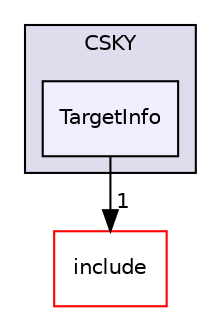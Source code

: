 digraph "lib/Target/CSKY/TargetInfo" {
  bgcolor=transparent;
  compound=true
  node [ fontsize="10", fontname="Helvetica"];
  edge [ labelfontsize="10", labelfontname="Helvetica"];
  subgraph clusterdir_dcd70ce1a510550738c4cebab1067f96 {
    graph [ bgcolor="#ddddee", pencolor="black", label="CSKY" fontname="Helvetica", fontsize="10", URL="dir_dcd70ce1a510550738c4cebab1067f96.html"]
  dir_3f997ebf07fe2df3798b8daf5e174160 [shape=box, label="TargetInfo", style="filled", fillcolor="#eeeeff", pencolor="black", URL="dir_3f997ebf07fe2df3798b8daf5e174160.html"];
  }
  dir_d44c64559bbebec7f509842c48db8b23 [shape=box label="include" color="red" URL="dir_d44c64559bbebec7f509842c48db8b23.html"];
  dir_3f997ebf07fe2df3798b8daf5e174160->dir_d44c64559bbebec7f509842c48db8b23 [headlabel="1", labeldistance=1.5 headhref="dir_000132_000001.html"];
}
